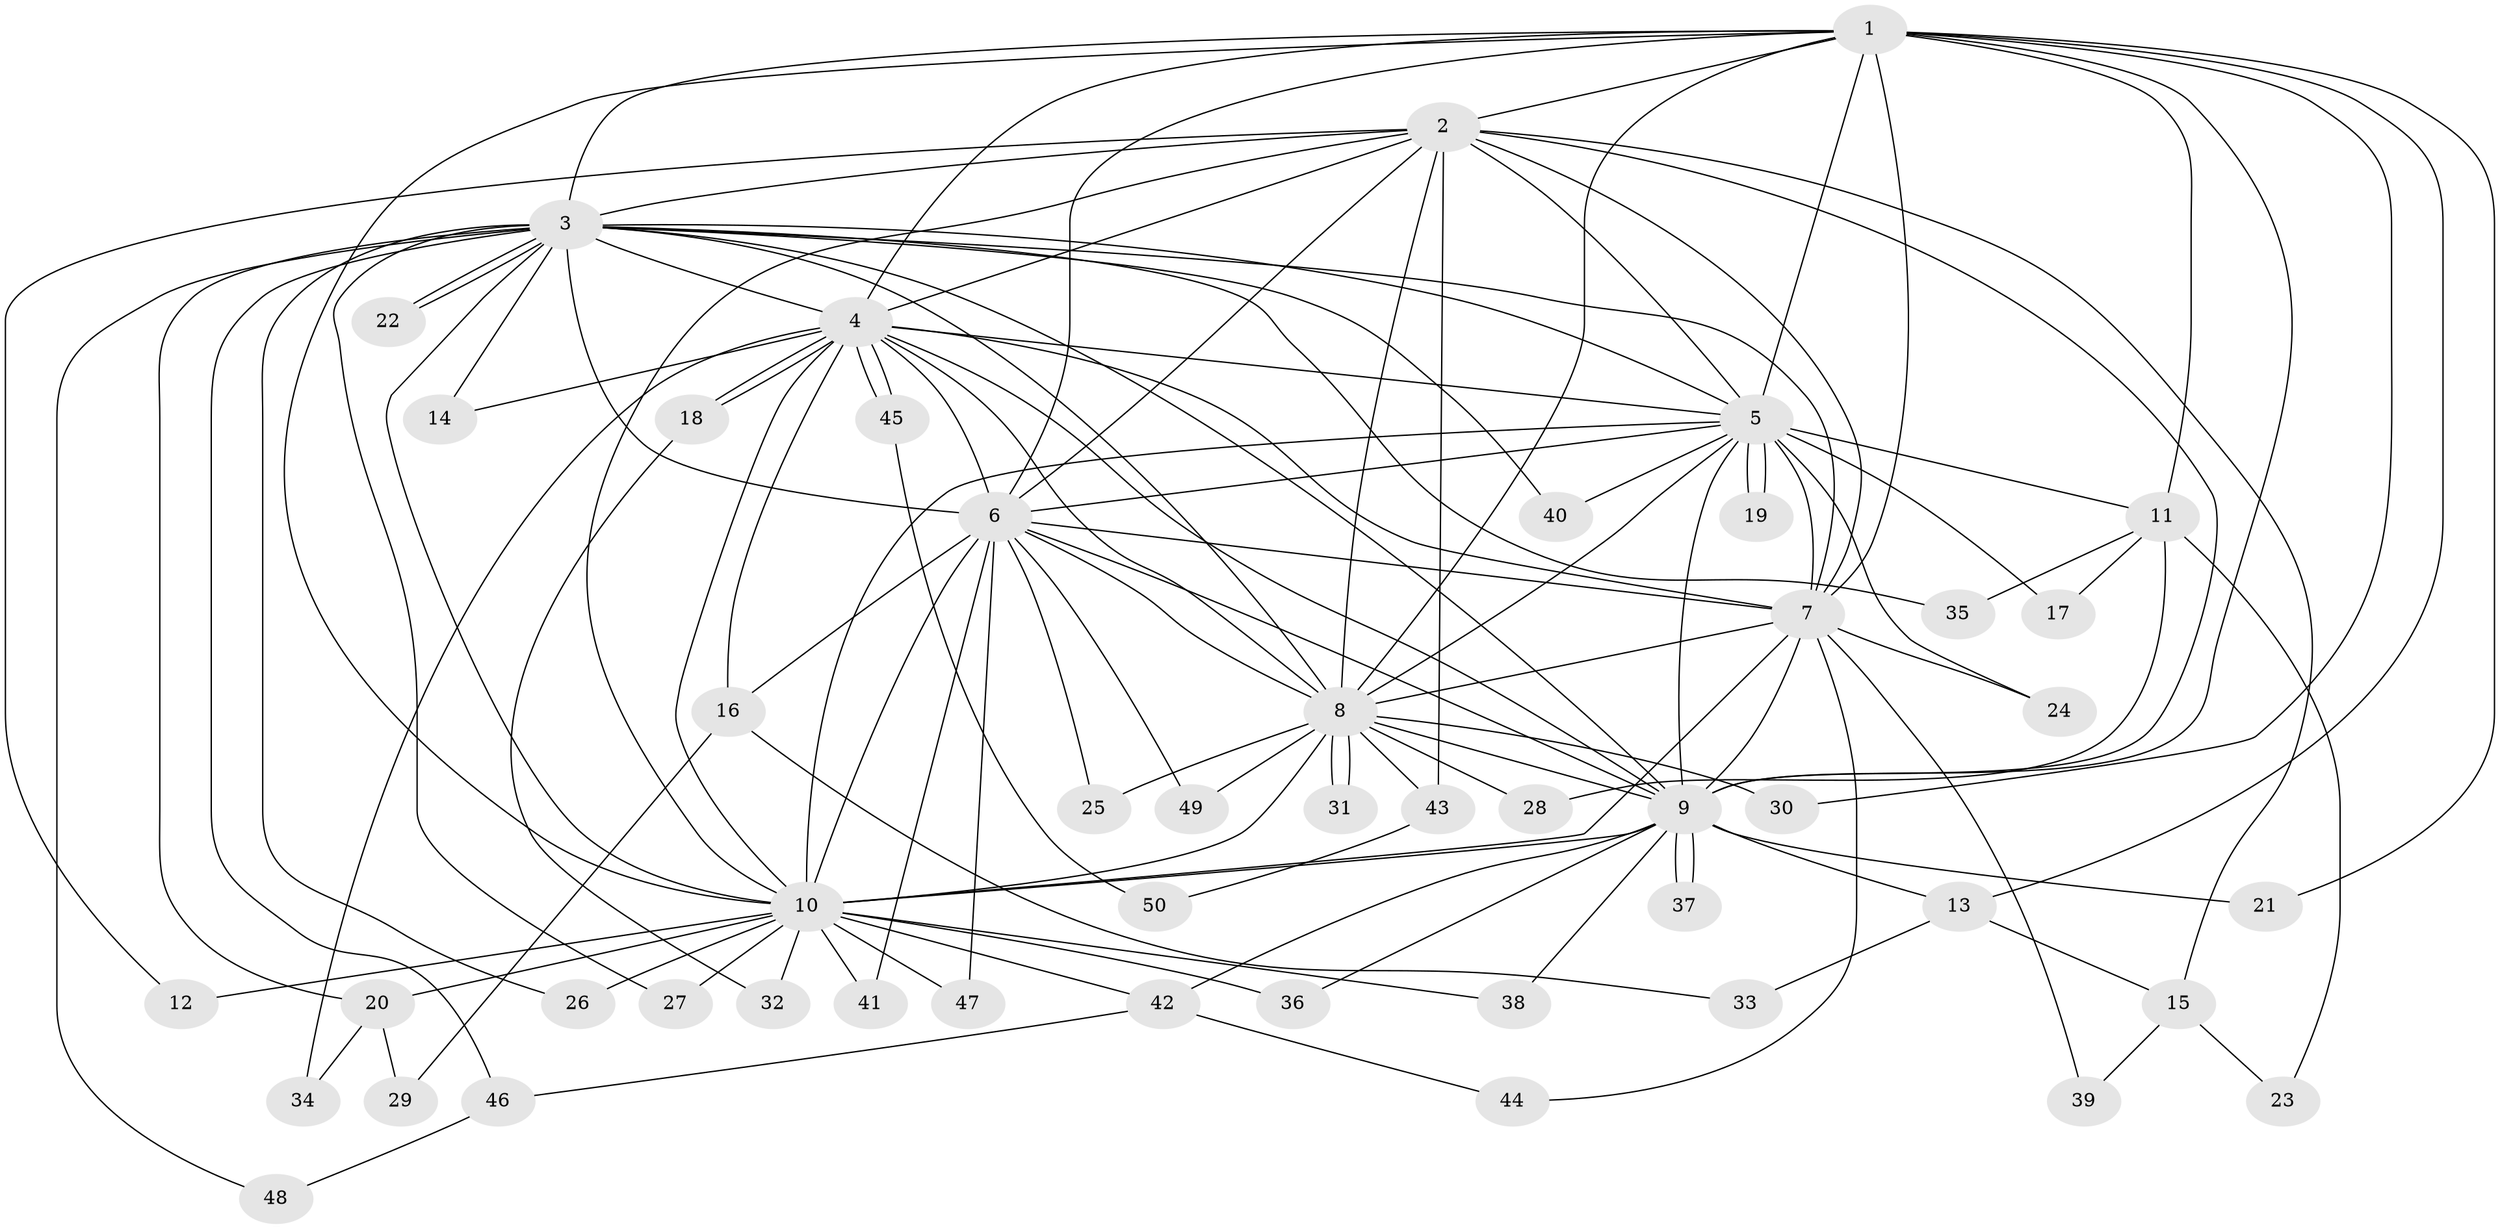 // coarse degree distribution, {16: 0.027777777777777776, 14: 0.05555555555555555, 17: 0.027777777777777776, 9: 0.027777777777777776, 12: 0.05555555555555555, 15: 0.027777777777777776, 6: 0.027777777777777776, 2: 0.4722222222222222, 4: 0.1388888888888889, 3: 0.08333333333333333, 1: 0.05555555555555555}
// Generated by graph-tools (version 1.1) at 2025/23/03/03/25 07:23:37]
// undirected, 50 vertices, 125 edges
graph export_dot {
graph [start="1"]
  node [color=gray90,style=filled];
  1;
  2;
  3;
  4;
  5;
  6;
  7;
  8;
  9;
  10;
  11;
  12;
  13;
  14;
  15;
  16;
  17;
  18;
  19;
  20;
  21;
  22;
  23;
  24;
  25;
  26;
  27;
  28;
  29;
  30;
  31;
  32;
  33;
  34;
  35;
  36;
  37;
  38;
  39;
  40;
  41;
  42;
  43;
  44;
  45;
  46;
  47;
  48;
  49;
  50;
  1 -- 2;
  1 -- 3;
  1 -- 4;
  1 -- 5;
  1 -- 6;
  1 -- 7;
  1 -- 8;
  1 -- 9;
  1 -- 10;
  1 -- 11;
  1 -- 13;
  1 -- 21;
  1 -- 30;
  2 -- 3;
  2 -- 4;
  2 -- 5;
  2 -- 6;
  2 -- 7;
  2 -- 8;
  2 -- 9;
  2 -- 10;
  2 -- 12;
  2 -- 15;
  2 -- 43;
  3 -- 4;
  3 -- 5;
  3 -- 6;
  3 -- 7;
  3 -- 8;
  3 -- 9;
  3 -- 10;
  3 -- 14;
  3 -- 20;
  3 -- 22;
  3 -- 22;
  3 -- 26;
  3 -- 27;
  3 -- 35;
  3 -- 40;
  3 -- 46;
  3 -- 48;
  4 -- 5;
  4 -- 6;
  4 -- 7;
  4 -- 8;
  4 -- 9;
  4 -- 10;
  4 -- 14;
  4 -- 16;
  4 -- 18;
  4 -- 18;
  4 -- 34;
  4 -- 45;
  4 -- 45;
  5 -- 6;
  5 -- 7;
  5 -- 8;
  5 -- 9;
  5 -- 10;
  5 -- 11;
  5 -- 17;
  5 -- 19;
  5 -- 19;
  5 -- 24;
  5 -- 40;
  6 -- 7;
  6 -- 8;
  6 -- 9;
  6 -- 10;
  6 -- 16;
  6 -- 25;
  6 -- 41;
  6 -- 47;
  6 -- 49;
  7 -- 8;
  7 -- 9;
  7 -- 10;
  7 -- 24;
  7 -- 39;
  7 -- 44;
  8 -- 9;
  8 -- 10;
  8 -- 25;
  8 -- 28;
  8 -- 30;
  8 -- 31;
  8 -- 31;
  8 -- 43;
  8 -- 49;
  9 -- 10;
  9 -- 13;
  9 -- 21;
  9 -- 36;
  9 -- 37;
  9 -- 37;
  9 -- 38;
  9 -- 42;
  10 -- 12;
  10 -- 20;
  10 -- 26;
  10 -- 27;
  10 -- 32;
  10 -- 36;
  10 -- 38;
  10 -- 41;
  10 -- 42;
  10 -- 47;
  11 -- 17;
  11 -- 23;
  11 -- 28;
  11 -- 35;
  13 -- 15;
  13 -- 33;
  15 -- 23;
  15 -- 39;
  16 -- 29;
  16 -- 33;
  18 -- 32;
  20 -- 29;
  20 -- 34;
  42 -- 44;
  42 -- 46;
  43 -- 50;
  45 -- 50;
  46 -- 48;
}
